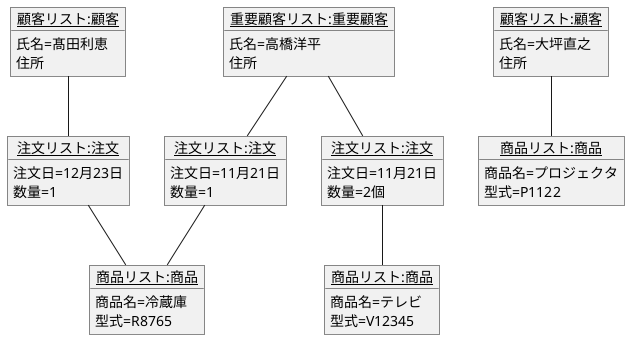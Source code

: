 @startuml 演習3-7
    object "<u>注文リスト:注文</u>" as order1{
        注文日=11月21日
        数量=2個
    }
    
    object "<u>注文リスト:注文</u>" as order2{
        注文日=11月21日
        数量=1
    }

    object "<u>注文リスト:注文</u>" as order3{
        注文日=12月23日
        数量=1
    }

    object "<u>商品リスト:商品</u>" as product1{
        商品名=テレビ
        型式=V12345
    }

    object "<u>商品リスト:商品</u>" as product2{
        商品名=冷蔵庫
        型式=R8765
    }

    object "<u>商品リスト:商品</u>" as product3{
        商品名=プロジェクタ
        型式=P1122
    }

    object "<u>顧客リスト:顧客</u>" as customer1{
        氏名=髙田利恵
        住所
    }

    object "<u>顧客リスト:顧客</u>" as customer2{
        氏名=大坪直之
        住所
    }

    object "<u>重要顧客リスト:重要顧客</u>" as importantcustomer{
        氏名=高橋洋平
        住所
    }

    order1 -- product1
    order2 -- product2
    order3 -up- customer1
    order3 -- product2
    customer2 -- product3

    importantcustomer -- order1
    importantcustomer -- order2
@enduml